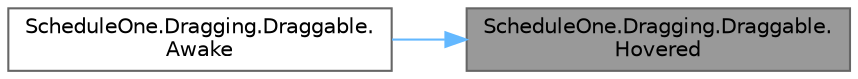digraph "ScheduleOne.Dragging.Draggable.Hovered"
{
 // LATEX_PDF_SIZE
  bgcolor="transparent";
  edge [fontname=Helvetica,fontsize=10,labelfontname=Helvetica,labelfontsize=10];
  node [fontname=Helvetica,fontsize=10,shape=box,height=0.2,width=0.4];
  rankdir="RL";
  Node1 [id="Node000001",label="ScheduleOne.Dragging.Draggable.\lHovered",height=0.2,width=0.4,color="gray40", fillcolor="grey60", style="filled", fontcolor="black",tooltip=" "];
  Node1 -> Node2 [id="edge1_Node000001_Node000002",dir="back",color="steelblue1",style="solid",tooltip=" "];
  Node2 [id="Node000002",label="ScheduleOne.Dragging.Draggable.\lAwake",height=0.2,width=0.4,color="grey40", fillcolor="white", style="filled",URL="$class_schedule_one_1_1_dragging_1_1_draggable.html#a23f16ba0eb74330c927e3dcb7dc36312",tooltip=" "];
}
